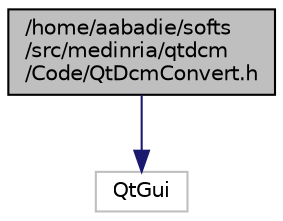 digraph "/home/aabadie/softs/src/medinria/qtdcm/Code/QtDcmConvert.h"
{
  edge [fontname="Helvetica",fontsize="10",labelfontname="Helvetica",labelfontsize="10"];
  node [fontname="Helvetica",fontsize="10",shape=record];
  Node1 [label="/home/aabadie/softs\l/src/medinria/qtdcm\l/Code/QtDcmConvert.h",height=0.2,width=0.4,color="black", fillcolor="grey75", style="filled" fontcolor="black"];
  Node1 -> Node2 [color="midnightblue",fontsize="10",style="solid",fontname="Helvetica"];
  Node2 [label="QtGui",height=0.2,width=0.4,color="grey75", fillcolor="white", style="filled"];
}
